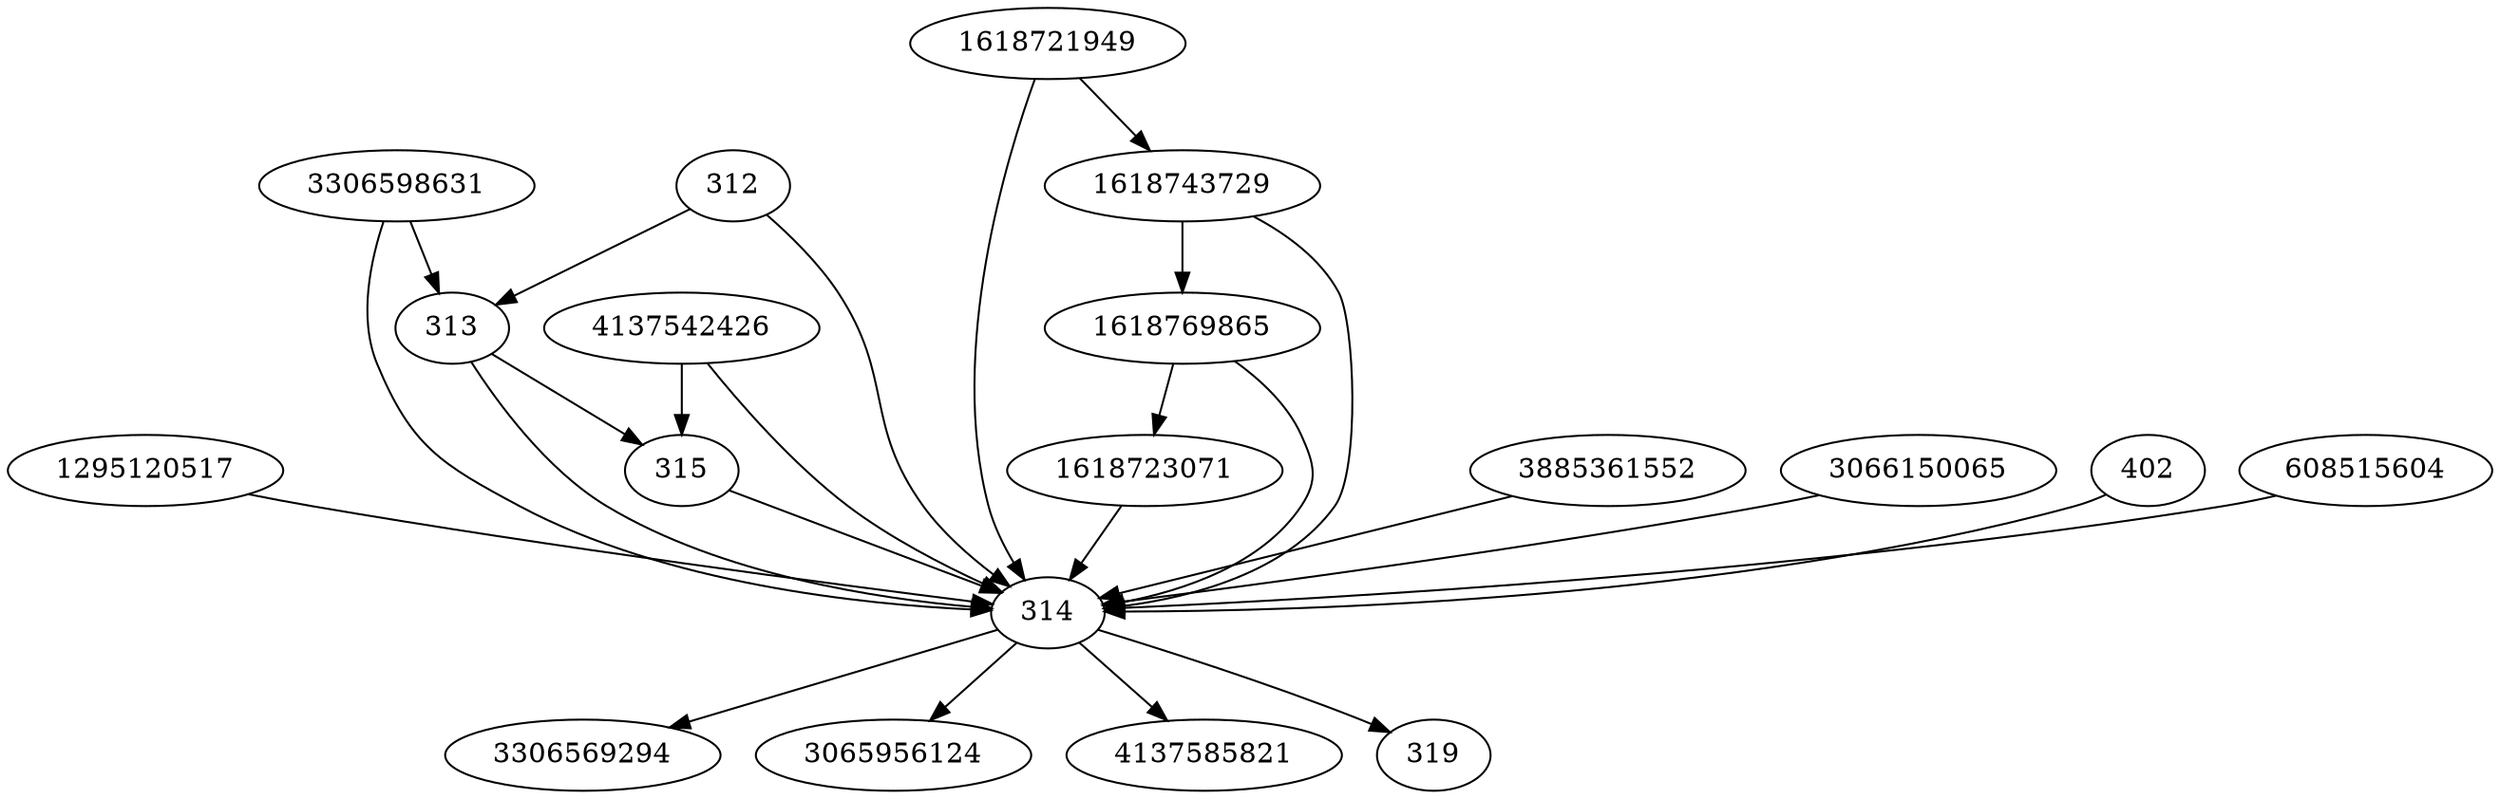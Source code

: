 strict digraph  {
1618723071;
1295120517;
3306598631;
1618769865;
314;
3306569294;
3885361552;
1618743729;
3066150065;
402;
608515604;
1618721949;
312;
313;
4137542426;
315;
3065956124;
4137585821;
319;
1618723071 -> 314;
1295120517 -> 314;
3306598631 -> 313;
3306598631 -> 314;
1618769865 -> 314;
1618769865 -> 1618723071;
314 -> 319;
314 -> 3306569294;
314 -> 4137585821;
314 -> 3065956124;
3885361552 -> 314;
1618743729 -> 314;
1618743729 -> 1618769865;
3066150065 -> 314;
402 -> 314;
608515604 -> 314;
1618721949 -> 314;
1618721949 -> 1618743729;
312 -> 314;
312 -> 313;
313 -> 314;
313 -> 315;
4137542426 -> 314;
4137542426 -> 315;
315 -> 314;
}
